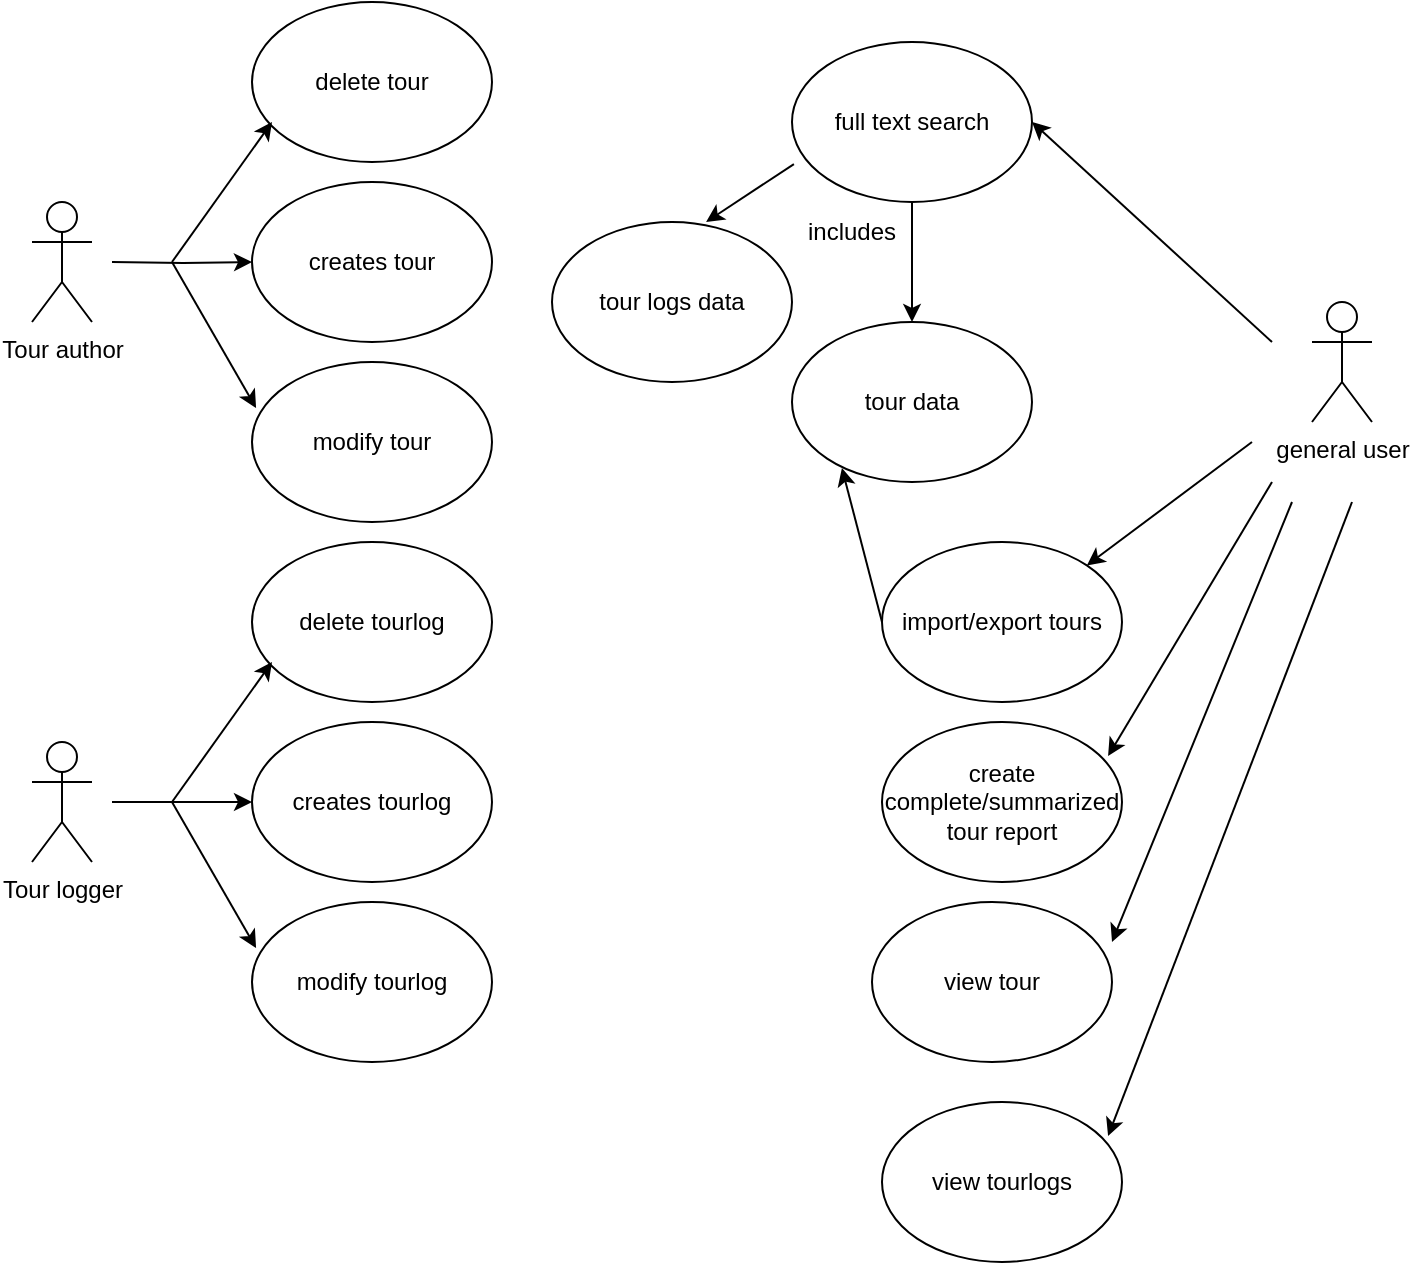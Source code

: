 <mxfile version="21.3.0" type="device">
  <diagram name="Page-1" id="e7e014a7-5840-1c2e-5031-d8a46d1fe8dd">
    <mxGraphModel dx="1050" dy="538" grid="1" gridSize="10" guides="1" tooltips="1" connect="1" arrows="1" fold="1" page="1" pageScale="1" pageWidth="1169" pageHeight="826" background="none" math="0" shadow="0">
      <root>
        <mxCell id="0" />
        <mxCell id="1" parent="0" />
        <mxCell id="ojBrQ1363FCawFamaWj1-41" value="&lt;div&gt;creates tour&lt;/div&gt;" style="ellipse;whiteSpace=wrap;html=1;" vertex="1" parent="1">
          <mxGeometry x="270" y="130" width="120" height="80" as="geometry" />
        </mxCell>
        <mxCell id="ojBrQ1363FCawFamaWj1-46" style="edgeStyle=orthogonalEdgeStyle;rounded=0;orthogonalLoop=1;jettySize=auto;html=1;entryX=0;entryY=0.5;entryDx=0;entryDy=0;" edge="1" parent="1" target="ojBrQ1363FCawFamaWj1-41">
          <mxGeometry relative="1" as="geometry">
            <mxPoint x="200" y="170" as="sourcePoint" />
          </mxGeometry>
        </mxCell>
        <mxCell id="ojBrQ1363FCawFamaWj1-44" value="&lt;div&gt;Tour author&lt;/div&gt;" style="shape=umlActor;verticalLabelPosition=bottom;verticalAlign=top;html=1;outlineConnect=0;" vertex="1" parent="1">
          <mxGeometry x="160" y="140" width="30" height="60" as="geometry" />
        </mxCell>
        <mxCell id="ojBrQ1363FCawFamaWj1-48" value="Tour logger" style="shape=umlActor;verticalLabelPosition=bottom;verticalAlign=top;html=1;outlineConnect=0;" vertex="1" parent="1">
          <mxGeometry x="160" y="410" width="30" height="60" as="geometry" />
        </mxCell>
        <mxCell id="ojBrQ1363FCawFamaWj1-58" value="delete tour" style="ellipse;whiteSpace=wrap;html=1;" vertex="1" parent="1">
          <mxGeometry x="270" y="40" width="120" height="80" as="geometry" />
        </mxCell>
        <mxCell id="ojBrQ1363FCawFamaWj1-59" value="modify tour" style="ellipse;whiteSpace=wrap;html=1;" vertex="1" parent="1">
          <mxGeometry x="270" y="220" width="120" height="80" as="geometry" />
        </mxCell>
        <mxCell id="ojBrQ1363FCawFamaWj1-60" value="" style="endArrow=classic;html=1;rounded=0;entryX=0.017;entryY=0.288;entryDx=0;entryDy=0;entryPerimeter=0;" edge="1" parent="1" target="ojBrQ1363FCawFamaWj1-59">
          <mxGeometry width="50" height="50" relative="1" as="geometry">
            <mxPoint x="230" y="170" as="sourcePoint" />
            <mxPoint x="230" y="250" as="targetPoint" />
          </mxGeometry>
        </mxCell>
        <mxCell id="ojBrQ1363FCawFamaWj1-61" value="" style="endArrow=classic;html=1;rounded=0;" edge="1" parent="1">
          <mxGeometry width="50" height="50" relative="1" as="geometry">
            <mxPoint x="230" y="170" as="sourcePoint" />
            <mxPoint x="280" y="100" as="targetPoint" />
          </mxGeometry>
        </mxCell>
        <mxCell id="ojBrQ1363FCawFamaWj1-62" value="&lt;div&gt;creates tourlog&lt;/div&gt;" style="ellipse;whiteSpace=wrap;html=1;" vertex="1" parent="1">
          <mxGeometry x="270" y="400" width="120" height="80" as="geometry" />
        </mxCell>
        <mxCell id="ojBrQ1363FCawFamaWj1-63" value="delete tourlog" style="ellipse;whiteSpace=wrap;html=1;" vertex="1" parent="1">
          <mxGeometry x="270" y="310" width="120" height="80" as="geometry" />
        </mxCell>
        <mxCell id="ojBrQ1363FCawFamaWj1-64" value="modify tourlog" style="ellipse;whiteSpace=wrap;html=1;" vertex="1" parent="1">
          <mxGeometry x="270" y="490" width="120" height="80" as="geometry" />
        </mxCell>
        <mxCell id="ojBrQ1363FCawFamaWj1-65" value="" style="endArrow=classic;html=1;rounded=0;entryX=0.017;entryY=0.288;entryDx=0;entryDy=0;entryPerimeter=0;" edge="1" parent="1" target="ojBrQ1363FCawFamaWj1-64">
          <mxGeometry width="50" height="50" relative="1" as="geometry">
            <mxPoint x="230" y="440" as="sourcePoint" />
            <mxPoint x="230" y="520" as="targetPoint" />
          </mxGeometry>
        </mxCell>
        <mxCell id="ojBrQ1363FCawFamaWj1-66" value="" style="endArrow=classic;html=1;rounded=0;" edge="1" parent="1">
          <mxGeometry width="50" height="50" relative="1" as="geometry">
            <mxPoint x="230" y="440" as="sourcePoint" />
            <mxPoint x="280" y="370" as="targetPoint" />
          </mxGeometry>
        </mxCell>
        <mxCell id="ojBrQ1363FCawFamaWj1-67" style="edgeStyle=orthogonalEdgeStyle;rounded=0;orthogonalLoop=1;jettySize=auto;html=1;entryX=0;entryY=0.5;entryDx=0;entryDy=0;" edge="1" parent="1" target="ojBrQ1363FCawFamaWj1-62">
          <mxGeometry relative="1" as="geometry">
            <mxPoint x="200" y="440" as="sourcePoint" />
            <mxPoint x="280" y="180" as="targetPoint" />
            <Array as="points">
              <mxPoint x="240" y="440" />
              <mxPoint x="240" y="440" />
            </Array>
          </mxGeometry>
        </mxCell>
        <mxCell id="ojBrQ1363FCawFamaWj1-68" value="general user" style="shape=umlActor;verticalLabelPosition=bottom;verticalAlign=top;html=1;outlineConnect=0;" vertex="1" parent="1">
          <mxGeometry x="800" y="190" width="30" height="60" as="geometry" />
        </mxCell>
        <mxCell id="ojBrQ1363FCawFamaWj1-69" value="full text search" style="ellipse;whiteSpace=wrap;html=1;" vertex="1" parent="1">
          <mxGeometry x="540" y="60" width="120" height="80" as="geometry" />
        </mxCell>
        <mxCell id="ojBrQ1363FCawFamaWj1-70" value="" style="endArrow=classic;html=1;rounded=0;entryX=1;entryY=0.5;entryDx=0;entryDy=0;" edge="1" parent="1" target="ojBrQ1363FCawFamaWj1-69">
          <mxGeometry width="50" height="50" relative="1" as="geometry">
            <mxPoint x="780" y="210" as="sourcePoint" />
            <mxPoint x="740" y="90" as="targetPoint" />
          </mxGeometry>
        </mxCell>
        <mxCell id="ojBrQ1363FCawFamaWj1-71" value="tour data" style="ellipse;whiteSpace=wrap;html=1;" vertex="1" parent="1">
          <mxGeometry x="540" y="200" width="120" height="80" as="geometry" />
        </mxCell>
        <mxCell id="ojBrQ1363FCawFamaWj1-72" value="tour logs data" style="ellipse;whiteSpace=wrap;html=1;" vertex="1" parent="1">
          <mxGeometry x="420" y="150" width="120" height="80" as="geometry" />
        </mxCell>
        <mxCell id="ojBrQ1363FCawFamaWj1-73" value="" style="endArrow=classic;html=1;rounded=0;entryX=0.642;entryY=0;entryDx=0;entryDy=0;entryPerimeter=0;exitX=0.008;exitY=0.763;exitDx=0;exitDy=0;exitPerimeter=0;" edge="1" parent="1" source="ojBrQ1363FCawFamaWj1-69" target="ojBrQ1363FCawFamaWj1-72">
          <mxGeometry width="50" height="50" relative="1" as="geometry">
            <mxPoint x="500" y="120" as="sourcePoint" />
            <mxPoint x="550" y="70" as="targetPoint" />
          </mxGeometry>
        </mxCell>
        <mxCell id="ojBrQ1363FCawFamaWj1-74" value="" style="endArrow=classic;html=1;rounded=0;exitX=0.5;exitY=1;exitDx=0;exitDy=0;entryX=0.5;entryY=0;entryDx=0;entryDy=0;" edge="1" parent="1" source="ojBrQ1363FCawFamaWj1-69" target="ojBrQ1363FCawFamaWj1-71">
          <mxGeometry width="50" height="50" relative="1" as="geometry">
            <mxPoint x="660" y="200" as="sourcePoint" />
            <mxPoint x="710" y="150" as="targetPoint" />
          </mxGeometry>
        </mxCell>
        <mxCell id="ojBrQ1363FCawFamaWj1-75" value="includes" style="text;html=1;strokeColor=none;fillColor=none;align=center;verticalAlign=middle;whiteSpace=wrap;rounded=0;" vertex="1" parent="1">
          <mxGeometry x="540" y="140" width="60" height="30" as="geometry" />
        </mxCell>
        <mxCell id="ojBrQ1363FCawFamaWj1-76" value="import/export tours" style="ellipse;whiteSpace=wrap;html=1;" vertex="1" parent="1">
          <mxGeometry x="585" y="310" width="120" height="80" as="geometry" />
        </mxCell>
        <mxCell id="ojBrQ1363FCawFamaWj1-77" value="" style="endArrow=classic;html=1;rounded=0;entryX=1;entryY=0;entryDx=0;entryDy=0;" edge="1" parent="1" target="ojBrQ1363FCawFamaWj1-76">
          <mxGeometry width="50" height="50" relative="1" as="geometry">
            <mxPoint x="770" y="260" as="sourcePoint" />
            <mxPoint x="810" y="160" as="targetPoint" />
          </mxGeometry>
        </mxCell>
        <mxCell id="ojBrQ1363FCawFamaWj1-78" value="" style="endArrow=classic;html=1;rounded=0;entryX=0.208;entryY=0.913;entryDx=0;entryDy=0;entryPerimeter=0;exitX=0;exitY=0.5;exitDx=0;exitDy=0;" edge="1" parent="1" source="ojBrQ1363FCawFamaWj1-76" target="ojBrQ1363FCawFamaWj1-71">
          <mxGeometry width="50" height="50" relative="1" as="geometry">
            <mxPoint x="580" y="420" as="sourcePoint" />
            <mxPoint x="630" y="370" as="targetPoint" />
          </mxGeometry>
        </mxCell>
        <mxCell id="ojBrQ1363FCawFamaWj1-82" value="create complete/summarized tour report" style="ellipse;whiteSpace=wrap;html=1;" vertex="1" parent="1">
          <mxGeometry x="585" y="400" width="120" height="80" as="geometry" />
        </mxCell>
        <mxCell id="ojBrQ1363FCawFamaWj1-83" value="view tour" style="ellipse;whiteSpace=wrap;html=1;" vertex="1" parent="1">
          <mxGeometry x="580" y="490" width="120" height="80" as="geometry" />
        </mxCell>
        <mxCell id="ojBrQ1363FCawFamaWj1-84" value="view tourlogs" style="ellipse;whiteSpace=wrap;html=1;" vertex="1" parent="1">
          <mxGeometry x="585" y="590" width="120" height="80" as="geometry" />
        </mxCell>
        <mxCell id="ojBrQ1363FCawFamaWj1-85" value="" style="endArrow=classic;html=1;rounded=0;entryX=0.942;entryY=0.213;entryDx=0;entryDy=0;entryPerimeter=0;" edge="1" parent="1" target="ojBrQ1363FCawFamaWj1-82">
          <mxGeometry width="50" height="50" relative="1" as="geometry">
            <mxPoint x="780" y="280" as="sourcePoint" />
            <mxPoint x="810" y="320" as="targetPoint" />
          </mxGeometry>
        </mxCell>
        <mxCell id="ojBrQ1363FCawFamaWj1-86" value="" style="endArrow=classic;html=1;rounded=0;entryX=1;entryY=0.25;entryDx=0;entryDy=0;entryPerimeter=0;" edge="1" parent="1" target="ojBrQ1363FCawFamaWj1-83">
          <mxGeometry width="50" height="50" relative="1" as="geometry">
            <mxPoint x="790" y="290" as="sourcePoint" />
            <mxPoint x="708" y="427" as="targetPoint" />
          </mxGeometry>
        </mxCell>
        <mxCell id="ojBrQ1363FCawFamaWj1-87" value="" style="endArrow=classic;html=1;rounded=0;entryX=0.942;entryY=0.213;entryDx=0;entryDy=0;entryPerimeter=0;" edge="1" parent="1" target="ojBrQ1363FCawFamaWj1-84">
          <mxGeometry width="50" height="50" relative="1" as="geometry">
            <mxPoint x="820" y="290" as="sourcePoint" />
            <mxPoint x="730" y="510" as="targetPoint" />
          </mxGeometry>
        </mxCell>
      </root>
    </mxGraphModel>
  </diagram>
</mxfile>
